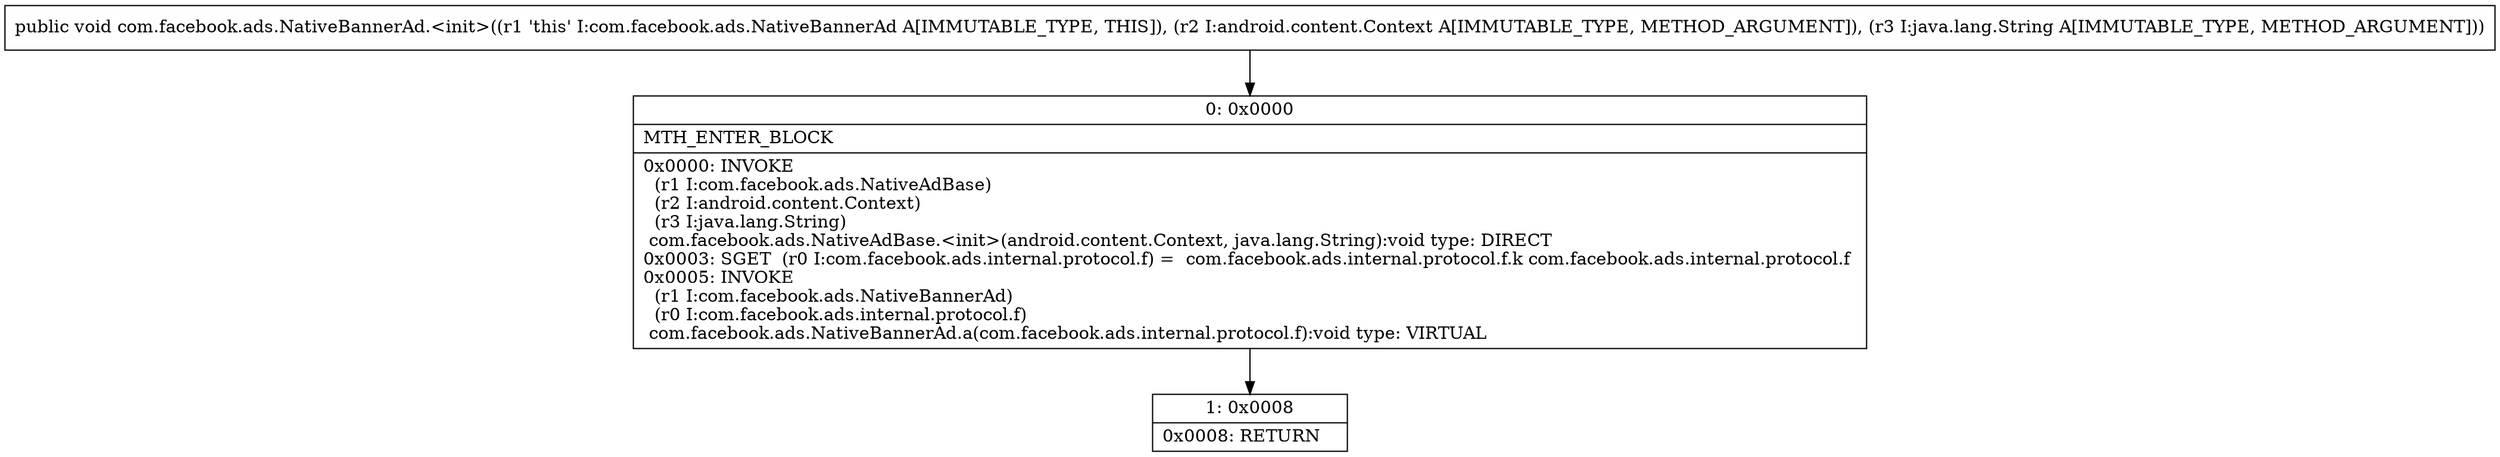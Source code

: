 digraph "CFG forcom.facebook.ads.NativeBannerAd.\<init\>(Landroid\/content\/Context;Ljava\/lang\/String;)V" {
Node_0 [shape=record,label="{0\:\ 0x0000|MTH_ENTER_BLOCK\l|0x0000: INVOKE  \l  (r1 I:com.facebook.ads.NativeAdBase)\l  (r2 I:android.content.Context)\l  (r3 I:java.lang.String)\l com.facebook.ads.NativeAdBase.\<init\>(android.content.Context, java.lang.String):void type: DIRECT \l0x0003: SGET  (r0 I:com.facebook.ads.internal.protocol.f) =  com.facebook.ads.internal.protocol.f.k com.facebook.ads.internal.protocol.f \l0x0005: INVOKE  \l  (r1 I:com.facebook.ads.NativeBannerAd)\l  (r0 I:com.facebook.ads.internal.protocol.f)\l com.facebook.ads.NativeBannerAd.a(com.facebook.ads.internal.protocol.f):void type: VIRTUAL \l}"];
Node_1 [shape=record,label="{1\:\ 0x0008|0x0008: RETURN   \l}"];
MethodNode[shape=record,label="{public void com.facebook.ads.NativeBannerAd.\<init\>((r1 'this' I:com.facebook.ads.NativeBannerAd A[IMMUTABLE_TYPE, THIS]), (r2 I:android.content.Context A[IMMUTABLE_TYPE, METHOD_ARGUMENT]), (r3 I:java.lang.String A[IMMUTABLE_TYPE, METHOD_ARGUMENT])) }"];
MethodNode -> Node_0;
Node_0 -> Node_1;
}

